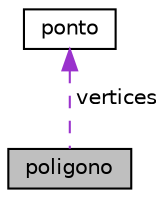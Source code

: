 digraph "poligono"
{
  edge [fontname="Helvetica",fontsize="10",labelfontname="Helvetica",labelfontsize="10"];
  node [fontname="Helvetica",fontsize="10",shape=record];
  Node1 [label="poligono",height=0.2,width=0.4,color="black", fillcolor="grey75", style="filled", fontcolor="black"];
  Node2 -> Node1 [dir="back",color="darkorchid3",fontsize="10",style="dashed",label=" vertices" ];
  Node2 [label="ponto",height=0.2,width=0.4,color="black", fillcolor="white", style="filled",URL="$classponto.html"];
}
